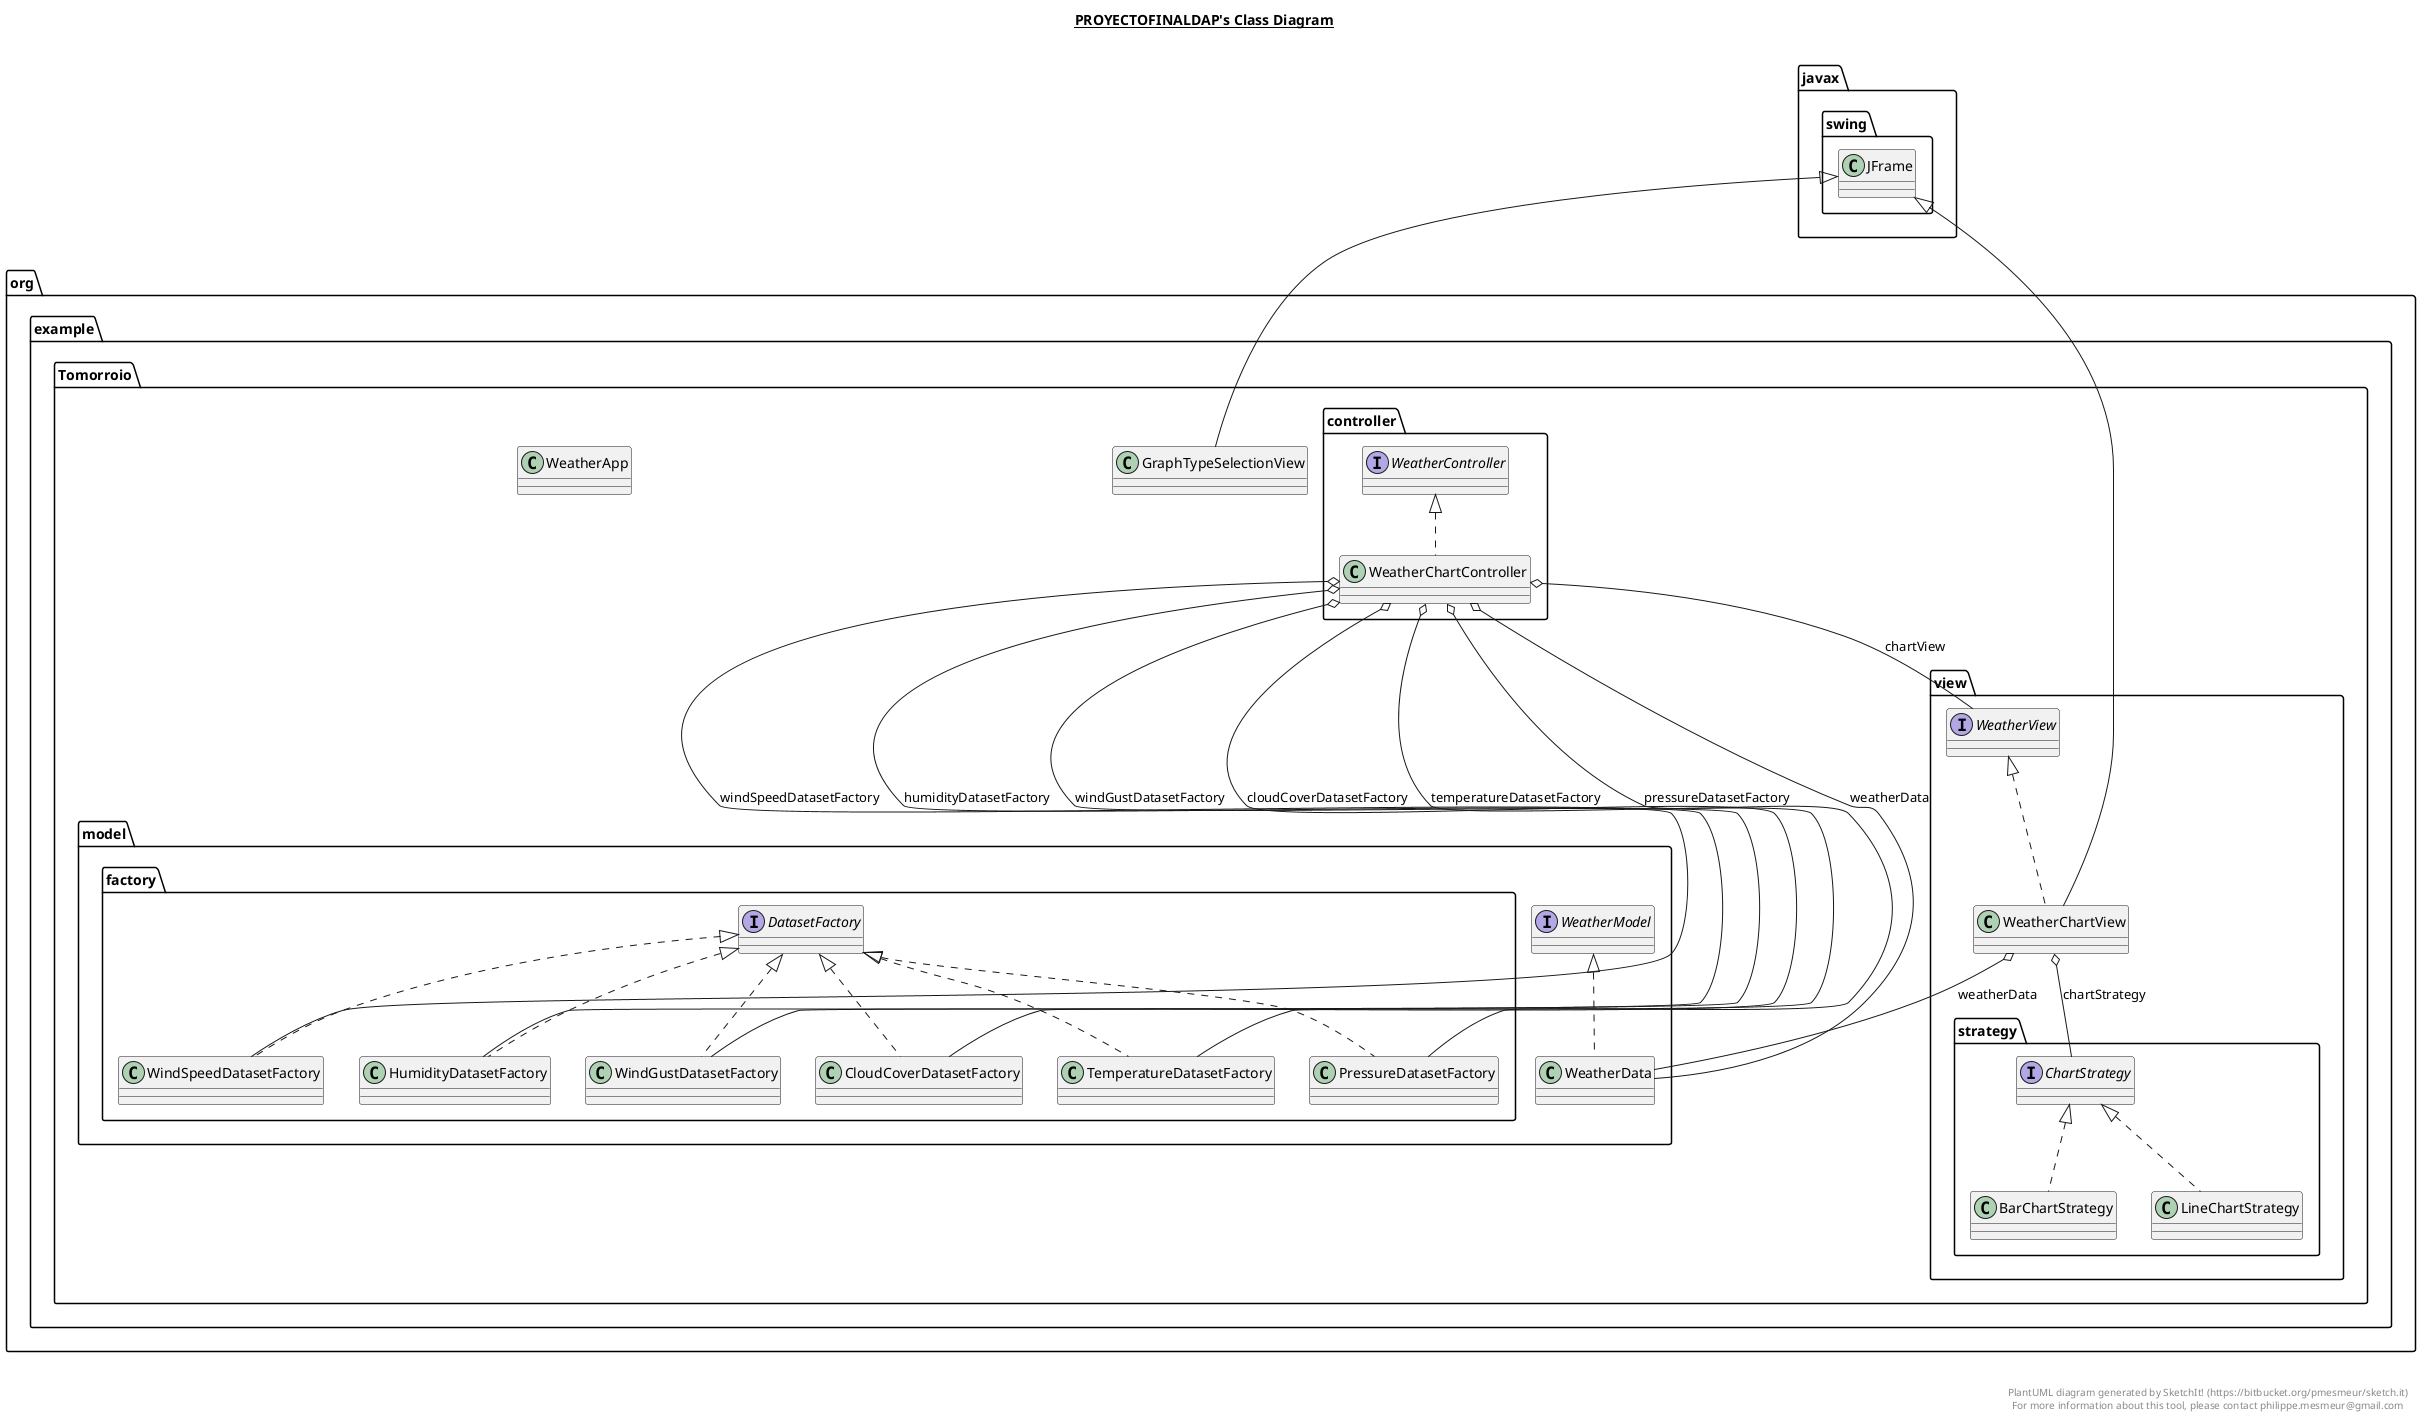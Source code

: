 @startuml

title __PROYECTOFINALDAP's Class Diagram__\n

  namespace org.example.Tomorroio {
    class org.example.Tomorroio.GraphTypeSelectionView {
    }
  }
  

  namespace org.example.Tomorroio {
    class org.example.Tomorroio.WeatherApp {
    }
  }
  

  namespace org.example.Tomorroio {
    namespace controller {
      class org.example.Tomorroio.controller.WeatherChartController {
      }
    }
  }
  

  namespace org.example.Tomorroio {
    namespace controller {
      interface org.example.Tomorroio.controller.WeatherController {
      }
    }
  }
  

  namespace org.example.Tomorroio {
    namespace model {
      class org.example.Tomorroio.model.WeatherData {
      }
    }
  }
  

  namespace org.example.Tomorroio {
    namespace model {
      interface org.example.Tomorroio.model.WeatherModel {
      }
    }
  }
  

  namespace org.example.Tomorroio {
    namespace model {
      namespace factory {
        class org.example.Tomorroio.model.factory.CloudCoverDatasetFactory {
        }
      }
    }
  }
  

  namespace org.example.Tomorroio {
    namespace model {
      namespace factory {
        interface org.example.Tomorroio.model.factory.DatasetFactory {
        }
      }
    }
  }
  

  namespace org.example.Tomorroio {
    namespace model {
      namespace factory {
        class org.example.Tomorroio.model.factory.HumidityDatasetFactory {
        }
      }
    }
  }
  

  namespace org.example.Tomorroio {
    namespace model {
      namespace factory {
        class org.example.Tomorroio.model.factory.PressureDatasetFactory {
        }
      }
    }
  }
  

  namespace org.example.Tomorroio {
    namespace model {
      namespace factory {
        class org.example.Tomorroio.model.factory.TemperatureDatasetFactory {
        }
      }
    }
  }
  

  namespace org.example.Tomorroio {
    namespace model {
      namespace factory {
        class org.example.Tomorroio.model.factory.WindGustDatasetFactory {
        }
      }
    }
  }
  

  namespace org.example.Tomorroio {
    namespace model {
      namespace factory {
        class org.example.Tomorroio.model.factory.WindSpeedDatasetFactory {
        }
      }
    }
  }
  

  namespace org.example.Tomorroio {
    namespace view {
      class org.example.Tomorroio.view.WeatherChartView {
      }
    }
  }
  

  namespace org.example.Tomorroio {
    namespace view {
      interface org.example.Tomorroio.view.WeatherView {
      }
    }
  }
  

  namespace org.example.Tomorroio {
    namespace view {
      namespace strategy {
        class org.example.Tomorroio.view.strategy.BarChartStrategy {
        }
      }
    }
  }
  

  namespace org.example.Tomorroio {
    namespace view {
      namespace strategy {
        interface org.example.Tomorroio.view.strategy.ChartStrategy {
        }
      }
    }
  }
  

  namespace org.example.Tomorroio {
    namespace view {
      namespace strategy {
        class org.example.Tomorroio.view.strategy.LineChartStrategy {
        }
      }
    }
  }
  

  org.example.Tomorroio.GraphTypeSelectionView -up-|> javax.swing.JFrame
  org.example.Tomorroio.controller.WeatherChartController .up.|> org.example.Tomorroio.controller.WeatherController
  org.example.Tomorroio.controller.WeatherChartController o-- org.example.Tomorroio.view.WeatherView : chartView
  org.example.Tomorroio.controller.WeatherChartController o-- org.example.Tomorroio.model.factory.CloudCoverDatasetFactory : cloudCoverDatasetFactory
  org.example.Tomorroio.controller.WeatherChartController o-- org.example.Tomorroio.model.factory.HumidityDatasetFactory : humidityDatasetFactory
  org.example.Tomorroio.controller.WeatherChartController o-- org.example.Tomorroio.model.factory.PressureDatasetFactory : pressureDatasetFactory
  org.example.Tomorroio.controller.WeatherChartController o-- org.example.Tomorroio.model.factory.TemperatureDatasetFactory : temperatureDatasetFactory
  org.example.Tomorroio.controller.WeatherChartController o-- org.example.Tomorroio.model.WeatherData : weatherData
  org.example.Tomorroio.controller.WeatherChartController o-- org.example.Tomorroio.model.factory.WindGustDatasetFactory : windGustDatasetFactory
  org.example.Tomorroio.controller.WeatherChartController o-- org.example.Tomorroio.model.factory.WindSpeedDatasetFactory : windSpeedDatasetFactory
  org.example.Tomorroio.model.WeatherData .up.|> org.example.Tomorroio.model.WeatherModel
  org.example.Tomorroio.model.factory.CloudCoverDatasetFactory .up.|> org.example.Tomorroio.model.factory.DatasetFactory
  org.example.Tomorroio.model.factory.HumidityDatasetFactory .up.|> org.example.Tomorroio.model.factory.DatasetFactory
  org.example.Tomorroio.model.factory.PressureDatasetFactory .up.|> org.example.Tomorroio.model.factory.DatasetFactory
  org.example.Tomorroio.model.factory.TemperatureDatasetFactory .up.|> org.example.Tomorroio.model.factory.DatasetFactory
  org.example.Tomorroio.model.factory.WindGustDatasetFactory .up.|> org.example.Tomorroio.model.factory.DatasetFactory
  org.example.Tomorroio.model.factory.WindSpeedDatasetFactory .up.|> org.example.Tomorroio.model.factory.DatasetFactory
  org.example.Tomorroio.view.WeatherChartView .up.|> org.example.Tomorroio.view.WeatherView
  org.example.Tomorroio.view.WeatherChartView -up-|> javax.swing.JFrame
  org.example.Tomorroio.view.WeatherChartView o-- org.example.Tomorroio.view.strategy.ChartStrategy : chartStrategy
  org.example.Tomorroio.view.WeatherChartView o-- org.example.Tomorroio.model.WeatherData : weatherData
  org.example.Tomorroio.view.strategy.BarChartStrategy .up.|> org.example.Tomorroio.view.strategy.ChartStrategy
  org.example.Tomorroio.view.strategy.LineChartStrategy .up.|> org.example.Tomorroio.view.strategy.ChartStrategy


right footer


PlantUML diagram generated by SketchIt! (https://bitbucket.org/pmesmeur/sketch.it)
For more information about this tool, please contact philippe.mesmeur@gmail.com
endfooter

@enduml
